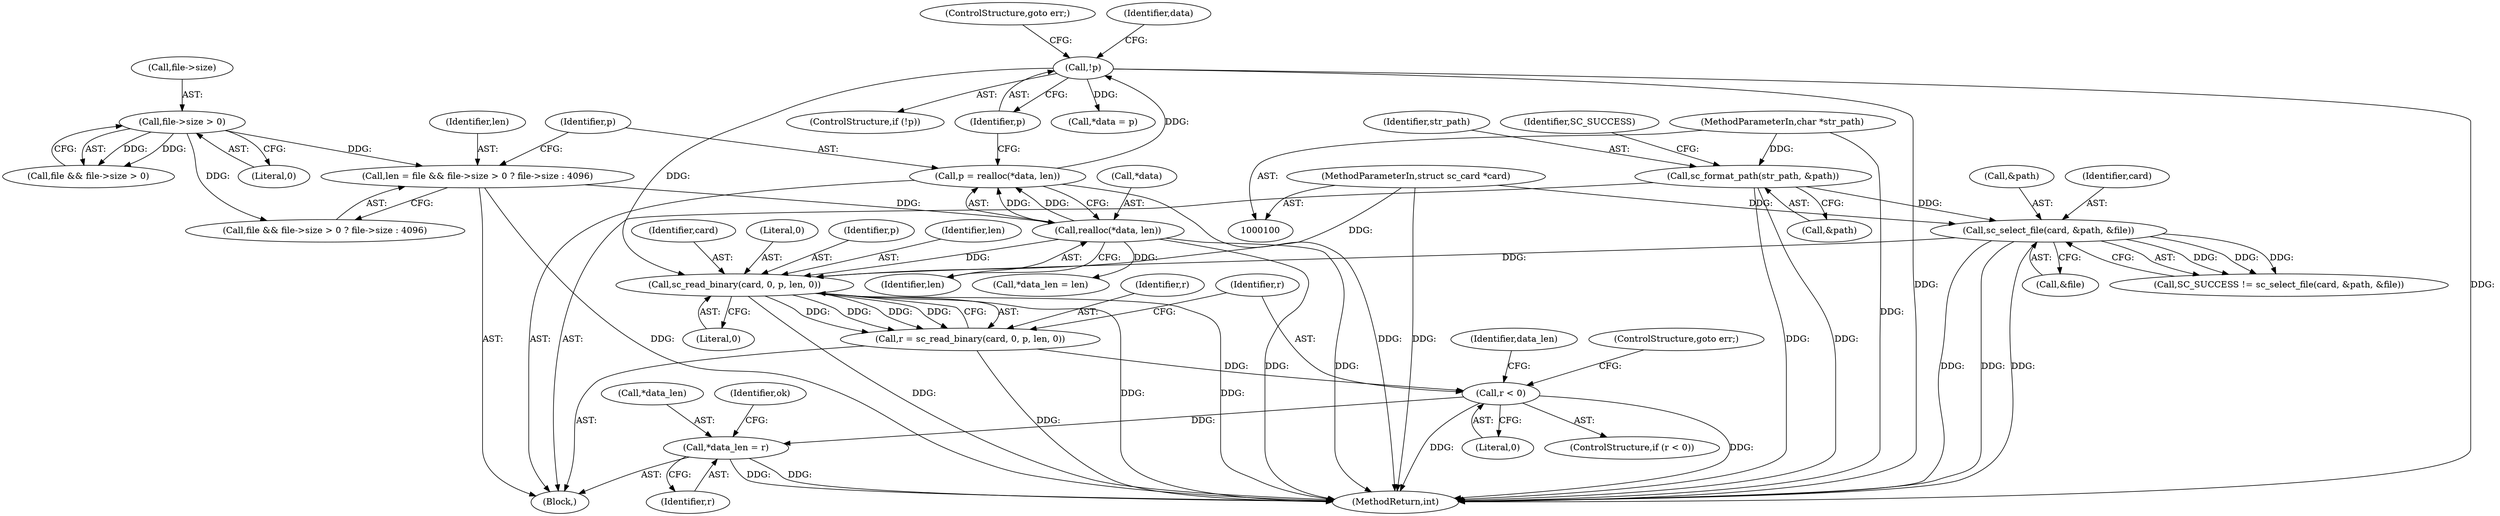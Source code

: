 digraph "0_OpenSC_360e95d45ac4123255a4c796db96337f332160ad#diff-d643a0fa169471dbf2912f4866dc49c5_10@API" {
"1000165" [label="(Call,sc_read_binary(card, 0, p, len, 0))"];
"1000122" [label="(Call,sc_select_file(card, &path, &file))"];
"1000101" [label="(MethodParameterIn,struct sc_card *card)"];
"1000115" [label="(Call,sc_format_path(str_path, &path))"];
"1000102" [label="(MethodParameterIn,char *str_path)"];
"1000151" [label="(Call,!p)"];
"1000144" [label="(Call,p = realloc(*data, len))"];
"1000146" [label="(Call,realloc(*data, len))"];
"1000130" [label="(Call,len = file && file->size > 0 ? file->size : 4096)"];
"1000135" [label="(Call,file->size > 0)"];
"1000163" [label="(Call,r = sc_read_binary(card, 0, p, len, 0))"];
"1000172" [label="(Call,r < 0)"];
"1000176" [label="(Call,*data_len = r)"];
"1000116" [label="(Identifier,str_path)"];
"1000105" [label="(Block,)"];
"1000164" [label="(Identifier,r)"];
"1000179" [label="(Identifier,r)"];
"1000181" [label="(Identifier,ok)"];
"1000126" [label="(Call,&file)"];
"1000178" [label="(Identifier,data_len)"];
"1000124" [label="(Call,&path)"];
"1000131" [label="(Identifier,len)"];
"1000163" [label="(Call,r = sc_read_binary(card, 0, p, len, 0))"];
"1000171" [label="(ControlStructure,if (r < 0))"];
"1000102" [label="(MethodParameterIn,char *str_path)"];
"1000159" [label="(Call,*data_len = len)"];
"1000149" [label="(Identifier,len)"];
"1000188" [label="(MethodReturn,int)"];
"1000169" [label="(Identifier,len)"];
"1000151" [label="(Call,!p)"];
"1000130" [label="(Call,len = file && file->size > 0 ? file->size : 4096)"];
"1000176" [label="(Call,*data_len = r)"];
"1000166" [label="(Identifier,card)"];
"1000150" [label="(ControlStructure,if (!p))"];
"1000133" [label="(Call,file && file->size > 0)"];
"1000172" [label="(Call,r < 0)"];
"1000135" [label="(Call,file->size > 0)"];
"1000165" [label="(Call,sc_read_binary(card, 0, p, len, 0))"];
"1000101" [label="(MethodParameterIn,struct sc_card *card)"];
"1000117" [label="(Call,&path)"];
"1000122" [label="(Call,sc_select_file(card, &path, &file))"];
"1000123" [label="(Identifier,card)"];
"1000154" [label="(ControlStructure,goto err;)"];
"1000145" [label="(Identifier,p)"];
"1000167" [label="(Literal,0)"];
"1000170" [label="(Literal,0)"];
"1000147" [label="(Call,*data)"];
"1000152" [label="(Identifier,p)"];
"1000174" [label="(Literal,0)"];
"1000173" [label="(Identifier,r)"];
"1000168" [label="(Identifier,p)"];
"1000115" [label="(Call,sc_format_path(str_path, &path))"];
"1000157" [label="(Identifier,data)"];
"1000177" [label="(Call,*data_len)"];
"1000144" [label="(Call,p = realloc(*data, len))"];
"1000139" [label="(Literal,0)"];
"1000121" [label="(Identifier,SC_SUCCESS)"];
"1000146" [label="(Call,realloc(*data, len))"];
"1000132" [label="(Call,file && file->size > 0 ? file->size : 4096)"];
"1000175" [label="(ControlStructure,goto err;)"];
"1000136" [label="(Call,file->size)"];
"1000155" [label="(Call,*data = p)"];
"1000120" [label="(Call,SC_SUCCESS != sc_select_file(card, &path, &file))"];
"1000165" -> "1000163"  [label="AST: "];
"1000165" -> "1000170"  [label="CFG: "];
"1000166" -> "1000165"  [label="AST: "];
"1000167" -> "1000165"  [label="AST: "];
"1000168" -> "1000165"  [label="AST: "];
"1000169" -> "1000165"  [label="AST: "];
"1000170" -> "1000165"  [label="AST: "];
"1000163" -> "1000165"  [label="CFG: "];
"1000165" -> "1000188"  [label="DDG: "];
"1000165" -> "1000188"  [label="DDG: "];
"1000165" -> "1000188"  [label="DDG: "];
"1000165" -> "1000163"  [label="DDG: "];
"1000165" -> "1000163"  [label="DDG: "];
"1000165" -> "1000163"  [label="DDG: "];
"1000165" -> "1000163"  [label="DDG: "];
"1000122" -> "1000165"  [label="DDG: "];
"1000101" -> "1000165"  [label="DDG: "];
"1000151" -> "1000165"  [label="DDG: "];
"1000146" -> "1000165"  [label="DDG: "];
"1000122" -> "1000120"  [label="AST: "];
"1000122" -> "1000126"  [label="CFG: "];
"1000123" -> "1000122"  [label="AST: "];
"1000124" -> "1000122"  [label="AST: "];
"1000126" -> "1000122"  [label="AST: "];
"1000120" -> "1000122"  [label="CFG: "];
"1000122" -> "1000188"  [label="DDG: "];
"1000122" -> "1000188"  [label="DDG: "];
"1000122" -> "1000188"  [label="DDG: "];
"1000122" -> "1000120"  [label="DDG: "];
"1000122" -> "1000120"  [label="DDG: "];
"1000122" -> "1000120"  [label="DDG: "];
"1000101" -> "1000122"  [label="DDG: "];
"1000115" -> "1000122"  [label="DDG: "];
"1000101" -> "1000100"  [label="AST: "];
"1000101" -> "1000188"  [label="DDG: "];
"1000115" -> "1000105"  [label="AST: "];
"1000115" -> "1000117"  [label="CFG: "];
"1000116" -> "1000115"  [label="AST: "];
"1000117" -> "1000115"  [label="AST: "];
"1000121" -> "1000115"  [label="CFG: "];
"1000115" -> "1000188"  [label="DDG: "];
"1000115" -> "1000188"  [label="DDG: "];
"1000102" -> "1000115"  [label="DDG: "];
"1000102" -> "1000100"  [label="AST: "];
"1000102" -> "1000188"  [label="DDG: "];
"1000151" -> "1000150"  [label="AST: "];
"1000151" -> "1000152"  [label="CFG: "];
"1000152" -> "1000151"  [label="AST: "];
"1000154" -> "1000151"  [label="CFG: "];
"1000157" -> "1000151"  [label="CFG: "];
"1000151" -> "1000188"  [label="DDG: "];
"1000151" -> "1000188"  [label="DDG: "];
"1000144" -> "1000151"  [label="DDG: "];
"1000151" -> "1000155"  [label="DDG: "];
"1000144" -> "1000105"  [label="AST: "];
"1000144" -> "1000146"  [label="CFG: "];
"1000145" -> "1000144"  [label="AST: "];
"1000146" -> "1000144"  [label="AST: "];
"1000152" -> "1000144"  [label="CFG: "];
"1000144" -> "1000188"  [label="DDG: "];
"1000146" -> "1000144"  [label="DDG: "];
"1000146" -> "1000144"  [label="DDG: "];
"1000146" -> "1000149"  [label="CFG: "];
"1000147" -> "1000146"  [label="AST: "];
"1000149" -> "1000146"  [label="AST: "];
"1000146" -> "1000188"  [label="DDG: "];
"1000146" -> "1000188"  [label="DDG: "];
"1000130" -> "1000146"  [label="DDG: "];
"1000146" -> "1000159"  [label="DDG: "];
"1000130" -> "1000105"  [label="AST: "];
"1000130" -> "1000132"  [label="CFG: "];
"1000131" -> "1000130"  [label="AST: "];
"1000132" -> "1000130"  [label="AST: "];
"1000145" -> "1000130"  [label="CFG: "];
"1000130" -> "1000188"  [label="DDG: "];
"1000135" -> "1000130"  [label="DDG: "];
"1000135" -> "1000133"  [label="AST: "];
"1000135" -> "1000139"  [label="CFG: "];
"1000136" -> "1000135"  [label="AST: "];
"1000139" -> "1000135"  [label="AST: "];
"1000133" -> "1000135"  [label="CFG: "];
"1000135" -> "1000133"  [label="DDG: "];
"1000135" -> "1000133"  [label="DDG: "];
"1000135" -> "1000132"  [label="DDG: "];
"1000163" -> "1000105"  [label="AST: "];
"1000164" -> "1000163"  [label="AST: "];
"1000173" -> "1000163"  [label="CFG: "];
"1000163" -> "1000188"  [label="DDG: "];
"1000163" -> "1000172"  [label="DDG: "];
"1000172" -> "1000171"  [label="AST: "];
"1000172" -> "1000174"  [label="CFG: "];
"1000173" -> "1000172"  [label="AST: "];
"1000174" -> "1000172"  [label="AST: "];
"1000175" -> "1000172"  [label="CFG: "];
"1000178" -> "1000172"  [label="CFG: "];
"1000172" -> "1000188"  [label="DDG: "];
"1000172" -> "1000188"  [label="DDG: "];
"1000172" -> "1000176"  [label="DDG: "];
"1000176" -> "1000105"  [label="AST: "];
"1000176" -> "1000179"  [label="CFG: "];
"1000177" -> "1000176"  [label="AST: "];
"1000179" -> "1000176"  [label="AST: "];
"1000181" -> "1000176"  [label="CFG: "];
"1000176" -> "1000188"  [label="DDG: "];
"1000176" -> "1000188"  [label="DDG: "];
}
